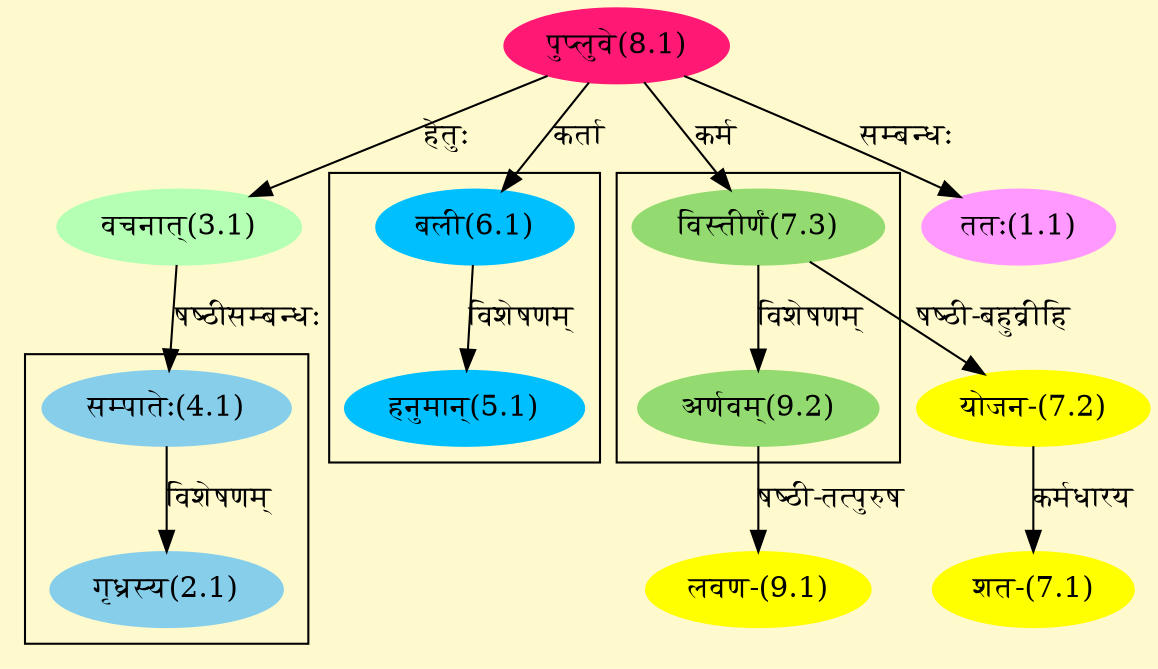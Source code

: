digraph G{
rankdir=BT;
 compound=true;
 bgcolor="lemonchiffon1";

subgraph cluster_1{
Node2_1 [style=filled, color="#87CEEB" label = "गृध्रस्य(2.1)"]
Node4_1 [style=filled, color="#87CEEB" label = "सम्पातेः(4.1)"]

}

subgraph cluster_2{
Node5_1 [style=filled, color="#00BFFF" label = "हनुमान्(5.1)"]
Node6_1 [style=filled, color="#00BFFF" label = "बली(6.1)"]

}

subgraph cluster_3{
Node9_2 [style=filled, color="#93DB70" label = "अर्णवम्(9.2)"]
Node7_3 [style=filled, color="#93DB70" label = "विस्तीर्णं(7.3)"]

}
Node1_1 [style=filled, color="#FF99FF" label = "ततः(1.1)"]
Node8_1 [style=filled, color="#FF1975" label = "पुप्लुवे(8.1)"]
Node3_1 [style=filled, color="#B4FFB4" label = "वचनात्(3.1)"]
Node4_1 [style=filled, color="#87CEEB" label = "सम्पातेः(4.1)"]
Node6_1 [style=filled, color="#00BFFF" label = "बली(6.1)"]
Node7_1 [style=filled, color="#FFFF00" label = "शत-(7.1)"]
Node7_2 [style=filled, color="#FFFF00" label = "योजन-(7.2)"]
Node7_3 [style=filled, color="#93DB70" label = "विस्तीर्णं(7.3)"]
Node [style=filled, color="" label = "()"]
Node9_1 [style=filled, color="#FFFF00" label = "लवण-(9.1)"]
Node9_2 [style=filled, color="#93DB70" label = "अर्णवम्(9.2)"]
/* Start of Relations section */

Node1_1 -> Node8_1 [  label="सम्बन्धः"  dir="back" ]
Node2_1 -> Node4_1 [  label="विशेषणम्"  dir="back" ]
Node3_1 -> Node8_1 [  label="हेतुः"  dir="back" ]
Node4_1 -> Node3_1 [  label="षष्ठीसम्बन्धः"  dir="back" ]
Node5_1 -> Node6_1 [  label="विशेषणम्"  dir="back" ]
Node6_1 -> Node8_1 [  label="कर्ता"  dir="back" ]
Node7_1 -> Node7_2 [  label="कर्मधारय"  dir="back" ]
Node7_2 -> Node7_3 [  label="षष्ठी-बहुव्रीहि"  dir="back" ]
Node7_3 -> Node8_1 [  label="कर्म"  dir="back" ]
Node9_1 -> Node9_2 [  label="षष्ठी-तत्पुरुष"  dir="back" ]
Node9_2 -> Node7_3 [  label="विशेषणम्"  dir="back" ]
}
